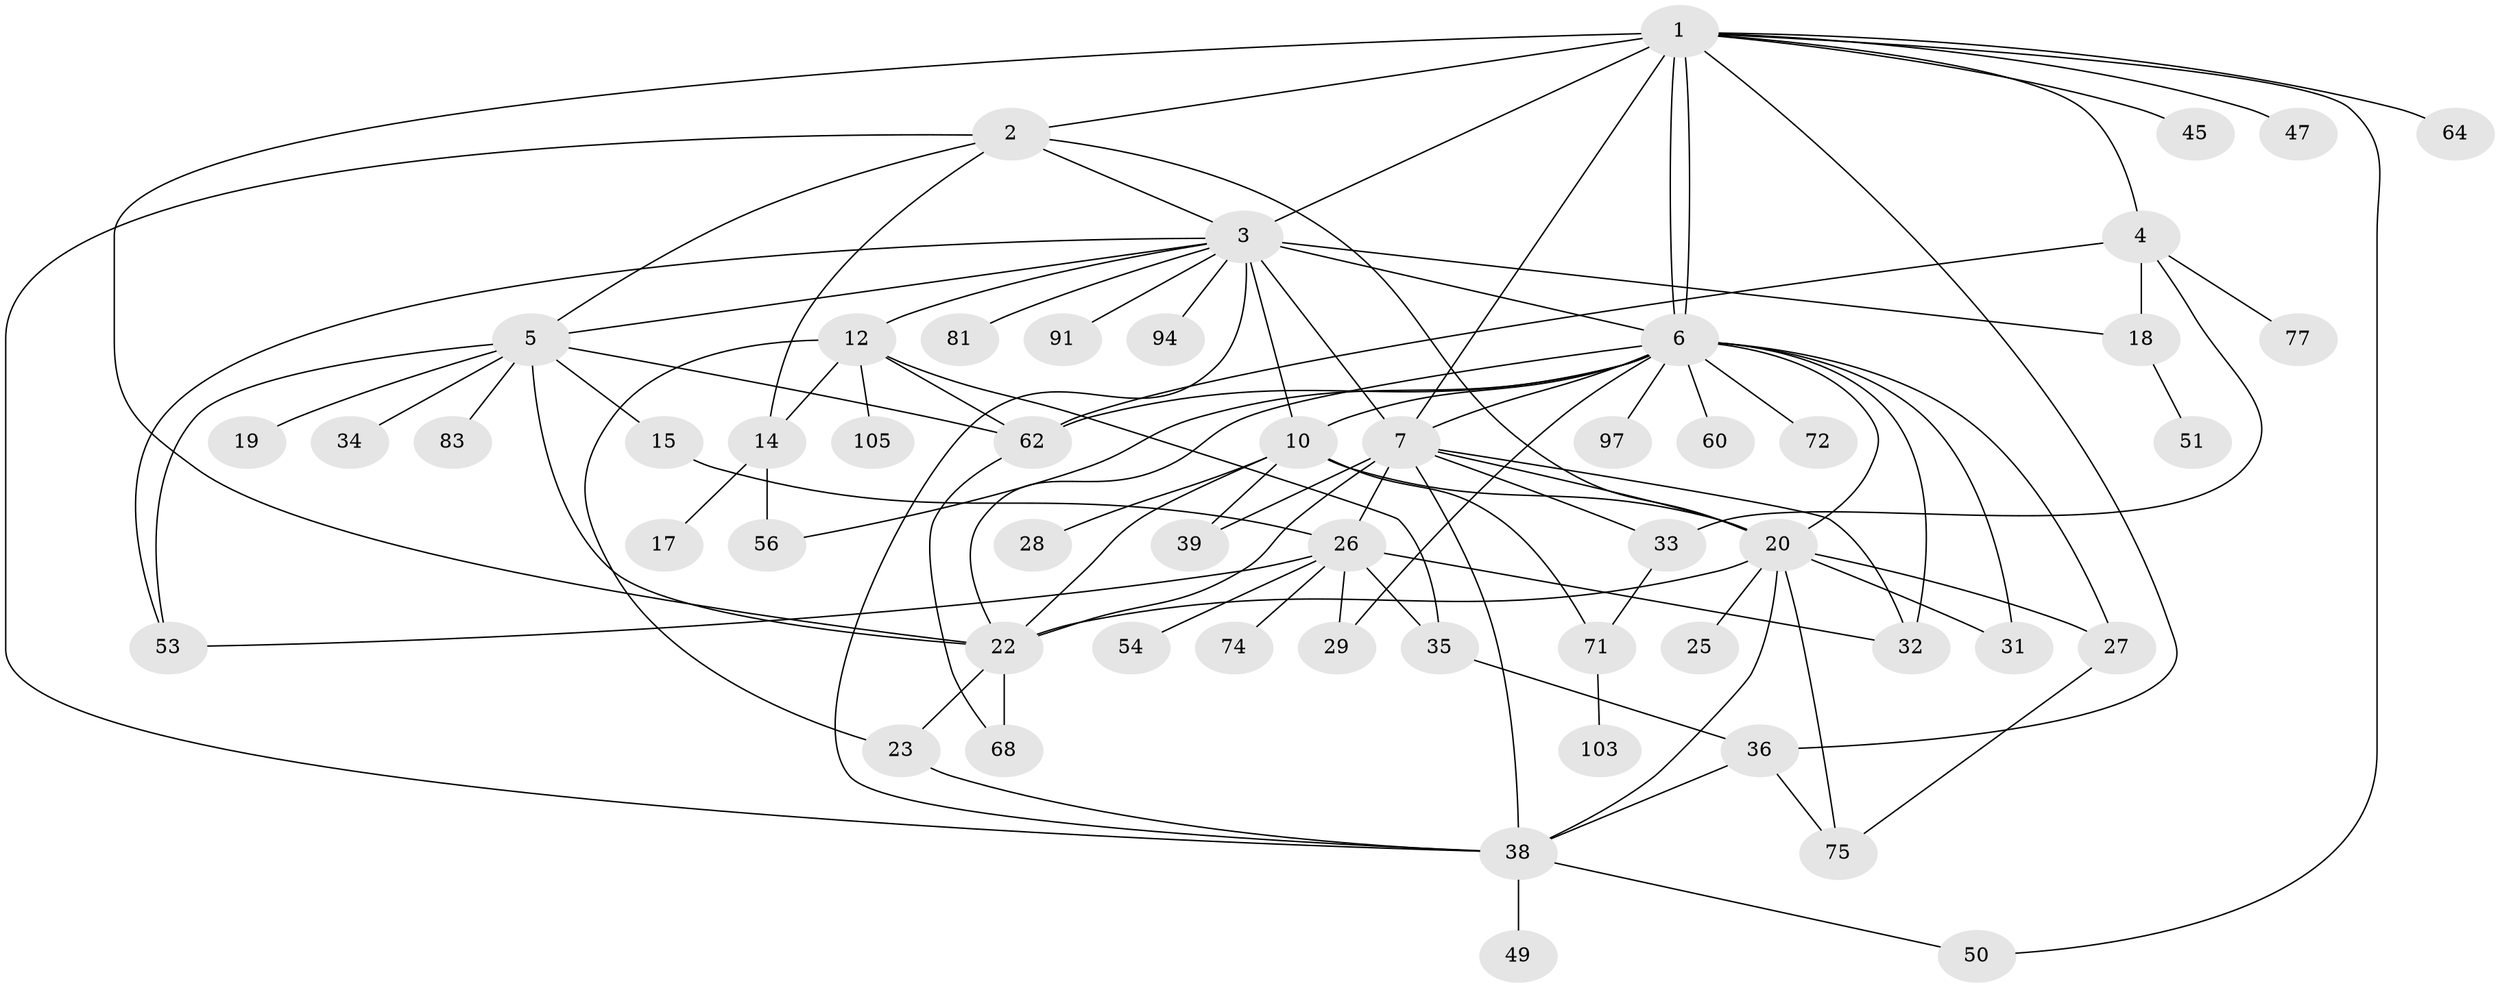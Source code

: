 // original degree distribution, {10: 0.018518518518518517, 7: 0.018518518518518517, 16: 0.009259259259259259, 5: 0.037037037037037035, 9: 0.027777777777777776, 17: 0.009259259259259259, 6: 0.046296296296296294, 12: 0.009259259259259259, 3: 0.21296296296296297, 2: 0.2037037037037037, 1: 0.3611111111111111, 4: 0.046296296296296294}
// Generated by graph-tools (version 1.1) at 2025/14/03/09/25 04:14:46]
// undirected, 54 vertices, 97 edges
graph export_dot {
graph [start="1"]
  node [color=gray90,style=filled];
  1 [super="+8"];
  2 [super="+21"];
  3;
  4 [super="+9+43"];
  5 [super="+41"];
  6 [super="+42"];
  7 [super="+13+40"];
  10 [super="+16"];
  12;
  14 [super="+65"];
  15;
  17 [super="+24"];
  18;
  19;
  20 [super="+76+93+96+30+63+58"];
  22 [super="+92+73+48+70+67"];
  23;
  25;
  26 [super="+52+44+59+102"];
  27;
  28;
  29;
  31 [super="+37"];
  32 [super="+85"];
  33 [super="+55"];
  34;
  35 [super="+107"];
  36;
  38 [super="+57+46+78"];
  39;
  45;
  47;
  49;
  50;
  51;
  53 [super="+66"];
  54;
  56;
  60;
  62 [super="+84+86+80"];
  64;
  68;
  71;
  72;
  74;
  75;
  77;
  81;
  83;
  91;
  94;
  97;
  103;
  105;
  1 -- 2;
  1 -- 3 [weight=2];
  1 -- 4;
  1 -- 6 [weight=2];
  1 -- 6;
  1 -- 36;
  1 -- 47;
  1 -- 64;
  1 -- 50;
  1 -- 22;
  1 -- 45;
  1 -- 7;
  2 -- 3;
  2 -- 5;
  2 -- 20;
  2 -- 38;
  2 -- 14;
  3 -- 5;
  3 -- 6;
  3 -- 7 [weight=2];
  3 -- 10;
  3 -- 12;
  3 -- 18;
  3 -- 38;
  3 -- 81;
  3 -- 91;
  3 -- 94;
  3 -- 53;
  4 -- 18;
  4 -- 62;
  4 -- 33;
  4 -- 77;
  5 -- 15;
  5 -- 19;
  5 -- 22;
  5 -- 34;
  5 -- 53;
  5 -- 62;
  5 -- 83;
  6 -- 10 [weight=2];
  6 -- 27;
  6 -- 29;
  6 -- 31;
  6 -- 32;
  6 -- 56 [weight=2];
  6 -- 60;
  6 -- 62;
  6 -- 72;
  6 -- 97;
  6 -- 7;
  6 -- 22;
  6 -- 20;
  7 -- 20;
  7 -- 32;
  7 -- 38 [weight=2];
  7 -- 33;
  7 -- 39;
  7 -- 26;
  7 -- 22;
  10 -- 28;
  10 -- 39;
  10 -- 20;
  10 -- 22 [weight=2];
  10 -- 71;
  12 -- 14;
  12 -- 23;
  12 -- 35;
  12 -- 105;
  12 -- 62;
  14 -- 17;
  14 -- 56;
  15 -- 26;
  18 -- 51;
  20 -- 25;
  20 -- 22;
  20 -- 75;
  20 -- 31 [weight=2];
  20 -- 38;
  20 -- 27;
  22 -- 23;
  22 -- 68;
  23 -- 38;
  26 -- 32;
  26 -- 74;
  26 -- 53;
  26 -- 54;
  26 -- 29;
  26 -- 35;
  27 -- 75;
  33 -- 71;
  35 -- 36;
  36 -- 75;
  36 -- 38;
  38 -- 49;
  38 -- 50;
  62 -- 68;
  71 -- 103;
}
